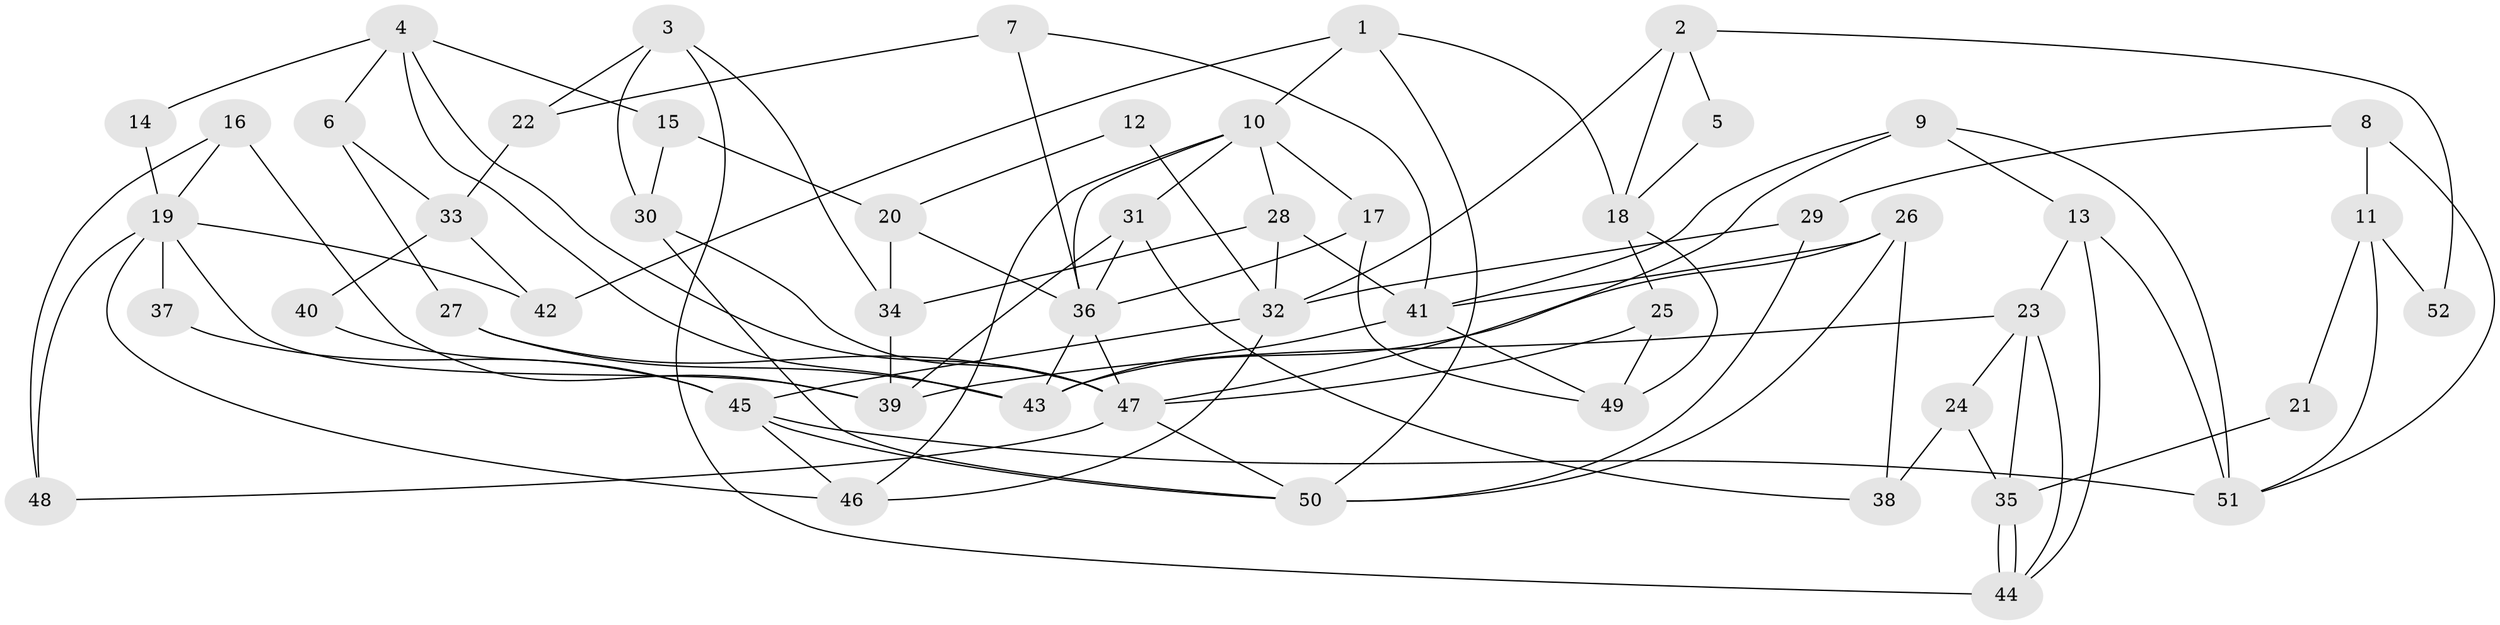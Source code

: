 // coarse degree distribution, {3: 0.3, 2: 0.2, 7: 0.05, 6: 0.2, 8: 0.05, 5: 0.15, 4: 0.05}
// Generated by graph-tools (version 1.1) at 2025/53/03/04/25 21:53:36]
// undirected, 52 vertices, 104 edges
graph export_dot {
graph [start="1"]
  node [color=gray90,style=filled];
  1;
  2;
  3;
  4;
  5;
  6;
  7;
  8;
  9;
  10;
  11;
  12;
  13;
  14;
  15;
  16;
  17;
  18;
  19;
  20;
  21;
  22;
  23;
  24;
  25;
  26;
  27;
  28;
  29;
  30;
  31;
  32;
  33;
  34;
  35;
  36;
  37;
  38;
  39;
  40;
  41;
  42;
  43;
  44;
  45;
  46;
  47;
  48;
  49;
  50;
  51;
  52;
  1 -- 10;
  1 -- 18;
  1 -- 42;
  1 -- 50;
  2 -- 32;
  2 -- 18;
  2 -- 5;
  2 -- 52;
  3 -- 44;
  3 -- 30;
  3 -- 22;
  3 -- 34;
  4 -- 47;
  4 -- 43;
  4 -- 6;
  4 -- 14;
  4 -- 15;
  5 -- 18;
  6 -- 27;
  6 -- 33;
  7 -- 36;
  7 -- 41;
  7 -- 22;
  8 -- 29;
  8 -- 51;
  8 -- 11;
  9 -- 51;
  9 -- 47;
  9 -- 13;
  9 -- 41;
  10 -- 46;
  10 -- 31;
  10 -- 17;
  10 -- 28;
  10 -- 36;
  11 -- 51;
  11 -- 21;
  11 -- 52;
  12 -- 32;
  12 -- 20;
  13 -- 23;
  13 -- 44;
  13 -- 51;
  14 -- 19;
  15 -- 30;
  15 -- 20;
  16 -- 39;
  16 -- 19;
  16 -- 48;
  17 -- 36;
  17 -- 49;
  18 -- 25;
  18 -- 49;
  19 -- 42;
  19 -- 39;
  19 -- 37;
  19 -- 46;
  19 -- 48;
  20 -- 36;
  20 -- 34;
  21 -- 35;
  22 -- 33;
  23 -- 39;
  23 -- 44;
  23 -- 24;
  23 -- 35;
  24 -- 35;
  24 -- 38;
  25 -- 49;
  25 -- 47;
  26 -- 41;
  26 -- 43;
  26 -- 38;
  26 -- 50;
  27 -- 47;
  27 -- 43;
  28 -- 34;
  28 -- 32;
  28 -- 41;
  29 -- 32;
  29 -- 50;
  30 -- 47;
  30 -- 50;
  31 -- 36;
  31 -- 38;
  31 -- 39;
  32 -- 46;
  32 -- 45;
  33 -- 40;
  33 -- 42;
  34 -- 39;
  35 -- 44;
  35 -- 44;
  36 -- 47;
  36 -- 43;
  37 -- 45;
  40 -- 45;
  41 -- 43;
  41 -- 49;
  45 -- 50;
  45 -- 46;
  45 -- 51;
  47 -- 50;
  47 -- 48;
}
